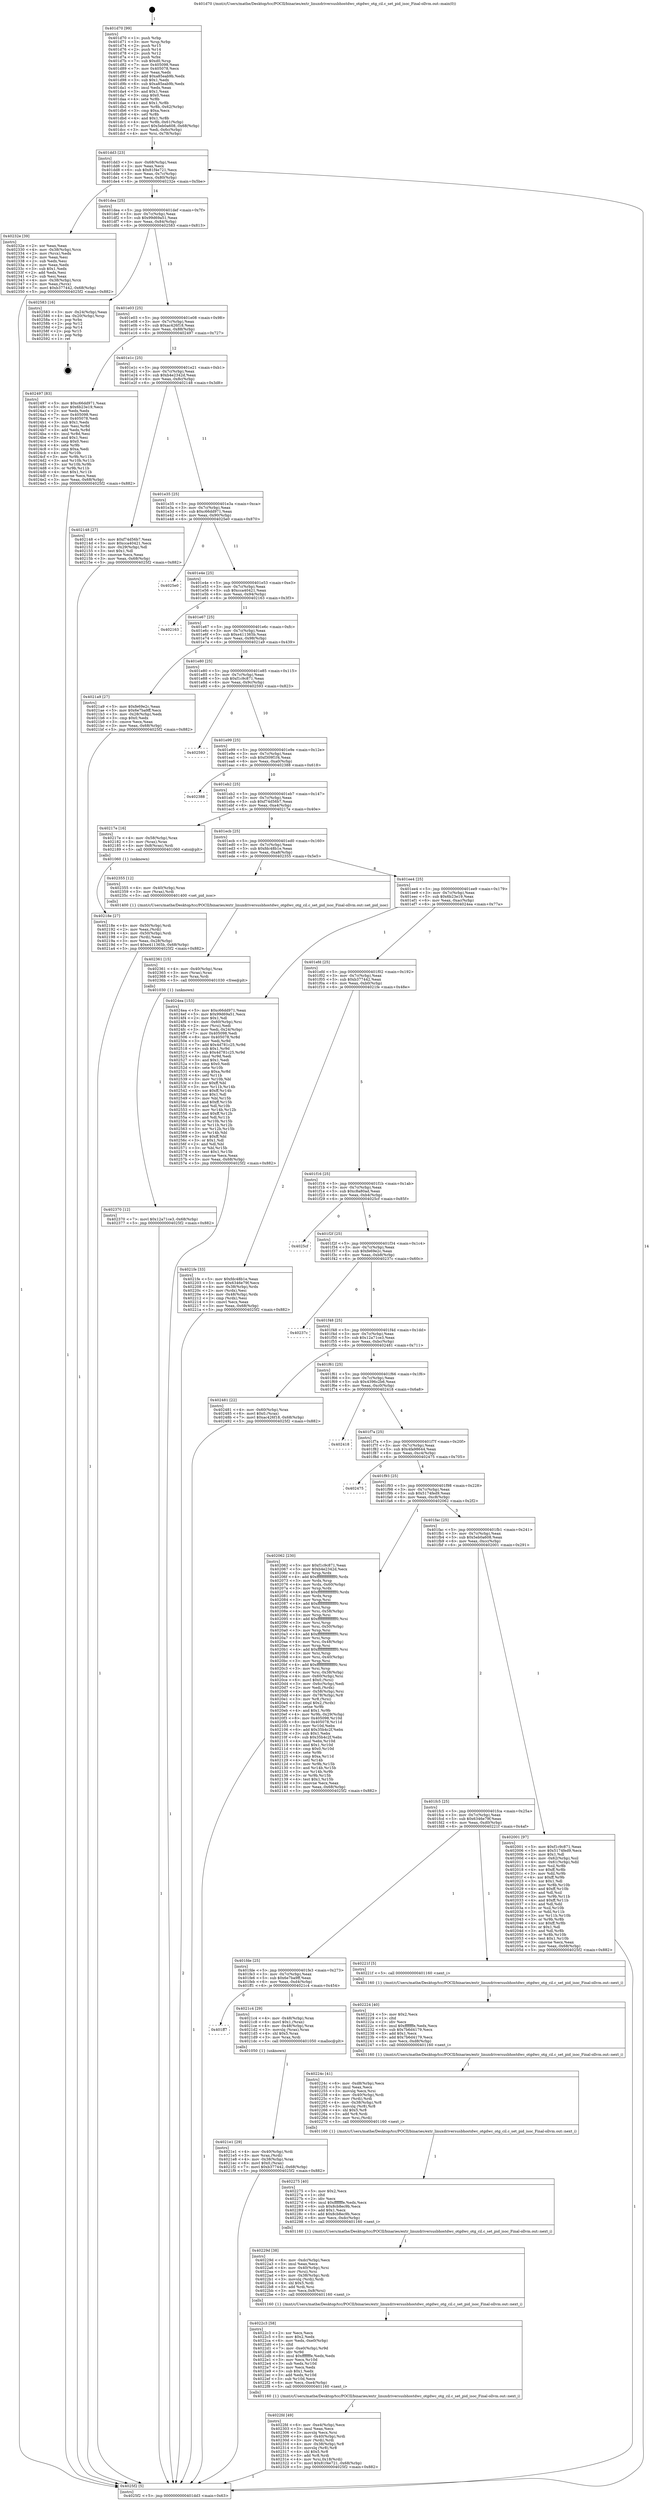 digraph "0x401d70" {
  label = "0x401d70 (/mnt/c/Users/mathe/Desktop/tcc/POCII/binaries/extr_linuxdriversusbhostdwc_otgdwc_otg_cil.c_set_pid_isoc_Final-ollvm.out::main(0))"
  labelloc = "t"
  node[shape=record]

  Entry [label="",width=0.3,height=0.3,shape=circle,fillcolor=black,style=filled]
  "0x401dd3" [label="{
     0x401dd3 [23]\l
     | [instrs]\l
     &nbsp;&nbsp;0x401dd3 \<+3\>: mov -0x68(%rbp),%eax\l
     &nbsp;&nbsp;0x401dd6 \<+2\>: mov %eax,%ecx\l
     &nbsp;&nbsp;0x401dd8 \<+6\>: sub $0x81f4e721,%ecx\l
     &nbsp;&nbsp;0x401dde \<+3\>: mov %eax,-0x7c(%rbp)\l
     &nbsp;&nbsp;0x401de1 \<+3\>: mov %ecx,-0x80(%rbp)\l
     &nbsp;&nbsp;0x401de4 \<+6\>: je 000000000040232e \<main+0x5be\>\l
  }"]
  "0x40232e" [label="{
     0x40232e [39]\l
     | [instrs]\l
     &nbsp;&nbsp;0x40232e \<+2\>: xor %eax,%eax\l
     &nbsp;&nbsp;0x402330 \<+4\>: mov -0x38(%rbp),%rcx\l
     &nbsp;&nbsp;0x402334 \<+2\>: mov (%rcx),%edx\l
     &nbsp;&nbsp;0x402336 \<+2\>: mov %eax,%esi\l
     &nbsp;&nbsp;0x402338 \<+2\>: sub %edx,%esi\l
     &nbsp;&nbsp;0x40233a \<+2\>: mov %eax,%edx\l
     &nbsp;&nbsp;0x40233c \<+3\>: sub $0x1,%edx\l
     &nbsp;&nbsp;0x40233f \<+2\>: add %edx,%esi\l
     &nbsp;&nbsp;0x402341 \<+2\>: sub %esi,%eax\l
     &nbsp;&nbsp;0x402343 \<+4\>: mov -0x38(%rbp),%rcx\l
     &nbsp;&nbsp;0x402347 \<+2\>: mov %eax,(%rcx)\l
     &nbsp;&nbsp;0x402349 \<+7\>: movl $0xb377442,-0x68(%rbp)\l
     &nbsp;&nbsp;0x402350 \<+5\>: jmp 00000000004025f2 \<main+0x882\>\l
  }"]
  "0x401dea" [label="{
     0x401dea [25]\l
     | [instrs]\l
     &nbsp;&nbsp;0x401dea \<+5\>: jmp 0000000000401def \<main+0x7f\>\l
     &nbsp;&nbsp;0x401def \<+3\>: mov -0x7c(%rbp),%eax\l
     &nbsp;&nbsp;0x401df2 \<+5\>: sub $0x99d69a51,%eax\l
     &nbsp;&nbsp;0x401df7 \<+6\>: mov %eax,-0x84(%rbp)\l
     &nbsp;&nbsp;0x401dfd \<+6\>: je 0000000000402583 \<main+0x813\>\l
  }"]
  Exit [label="",width=0.3,height=0.3,shape=circle,fillcolor=black,style=filled,peripheries=2]
  "0x402583" [label="{
     0x402583 [16]\l
     | [instrs]\l
     &nbsp;&nbsp;0x402583 \<+3\>: mov -0x24(%rbp),%eax\l
     &nbsp;&nbsp;0x402586 \<+4\>: lea -0x20(%rbp),%rsp\l
     &nbsp;&nbsp;0x40258a \<+1\>: pop %rbx\l
     &nbsp;&nbsp;0x40258b \<+2\>: pop %r12\l
     &nbsp;&nbsp;0x40258d \<+2\>: pop %r14\l
     &nbsp;&nbsp;0x40258f \<+2\>: pop %r15\l
     &nbsp;&nbsp;0x402591 \<+1\>: pop %rbp\l
     &nbsp;&nbsp;0x402592 \<+1\>: ret\l
  }"]
  "0x401e03" [label="{
     0x401e03 [25]\l
     | [instrs]\l
     &nbsp;&nbsp;0x401e03 \<+5\>: jmp 0000000000401e08 \<main+0x98\>\l
     &nbsp;&nbsp;0x401e08 \<+3\>: mov -0x7c(%rbp),%eax\l
     &nbsp;&nbsp;0x401e0b \<+5\>: sub $0xac426f18,%eax\l
     &nbsp;&nbsp;0x401e10 \<+6\>: mov %eax,-0x88(%rbp)\l
     &nbsp;&nbsp;0x401e16 \<+6\>: je 0000000000402497 \<main+0x727\>\l
  }"]
  "0x402370" [label="{
     0x402370 [12]\l
     | [instrs]\l
     &nbsp;&nbsp;0x402370 \<+7\>: movl $0x12a71ce3,-0x68(%rbp)\l
     &nbsp;&nbsp;0x402377 \<+5\>: jmp 00000000004025f2 \<main+0x882\>\l
  }"]
  "0x402497" [label="{
     0x402497 [83]\l
     | [instrs]\l
     &nbsp;&nbsp;0x402497 \<+5\>: mov $0xc66dd971,%eax\l
     &nbsp;&nbsp;0x40249c \<+5\>: mov $0x6b23e19,%ecx\l
     &nbsp;&nbsp;0x4024a1 \<+2\>: xor %edx,%edx\l
     &nbsp;&nbsp;0x4024a3 \<+7\>: mov 0x405098,%esi\l
     &nbsp;&nbsp;0x4024aa \<+7\>: mov 0x405078,%edi\l
     &nbsp;&nbsp;0x4024b1 \<+3\>: sub $0x1,%edx\l
     &nbsp;&nbsp;0x4024b4 \<+3\>: mov %esi,%r8d\l
     &nbsp;&nbsp;0x4024b7 \<+3\>: add %edx,%r8d\l
     &nbsp;&nbsp;0x4024ba \<+4\>: imul %r8d,%esi\l
     &nbsp;&nbsp;0x4024be \<+3\>: and $0x1,%esi\l
     &nbsp;&nbsp;0x4024c1 \<+3\>: cmp $0x0,%esi\l
     &nbsp;&nbsp;0x4024c4 \<+4\>: sete %r9b\l
     &nbsp;&nbsp;0x4024c8 \<+3\>: cmp $0xa,%edi\l
     &nbsp;&nbsp;0x4024cb \<+4\>: setl %r10b\l
     &nbsp;&nbsp;0x4024cf \<+3\>: mov %r9b,%r11b\l
     &nbsp;&nbsp;0x4024d2 \<+3\>: and %r10b,%r11b\l
     &nbsp;&nbsp;0x4024d5 \<+3\>: xor %r10b,%r9b\l
     &nbsp;&nbsp;0x4024d8 \<+3\>: or %r9b,%r11b\l
     &nbsp;&nbsp;0x4024db \<+4\>: test $0x1,%r11b\l
     &nbsp;&nbsp;0x4024df \<+3\>: cmovne %ecx,%eax\l
     &nbsp;&nbsp;0x4024e2 \<+3\>: mov %eax,-0x68(%rbp)\l
     &nbsp;&nbsp;0x4024e5 \<+5\>: jmp 00000000004025f2 \<main+0x882\>\l
  }"]
  "0x401e1c" [label="{
     0x401e1c [25]\l
     | [instrs]\l
     &nbsp;&nbsp;0x401e1c \<+5\>: jmp 0000000000401e21 \<main+0xb1\>\l
     &nbsp;&nbsp;0x401e21 \<+3\>: mov -0x7c(%rbp),%eax\l
     &nbsp;&nbsp;0x401e24 \<+5\>: sub $0xb4e2342d,%eax\l
     &nbsp;&nbsp;0x401e29 \<+6\>: mov %eax,-0x8c(%rbp)\l
     &nbsp;&nbsp;0x401e2f \<+6\>: je 0000000000402148 \<main+0x3d8\>\l
  }"]
  "0x402361" [label="{
     0x402361 [15]\l
     | [instrs]\l
     &nbsp;&nbsp;0x402361 \<+4\>: mov -0x40(%rbp),%rax\l
     &nbsp;&nbsp;0x402365 \<+3\>: mov (%rax),%rax\l
     &nbsp;&nbsp;0x402368 \<+3\>: mov %rax,%rdi\l
     &nbsp;&nbsp;0x40236b \<+5\>: call 0000000000401030 \<free@plt\>\l
     | [calls]\l
     &nbsp;&nbsp;0x401030 \{1\} (unknown)\l
  }"]
  "0x402148" [label="{
     0x402148 [27]\l
     | [instrs]\l
     &nbsp;&nbsp;0x402148 \<+5\>: mov $0xf74d56b7,%eax\l
     &nbsp;&nbsp;0x40214d \<+5\>: mov $0xcca40421,%ecx\l
     &nbsp;&nbsp;0x402152 \<+3\>: mov -0x29(%rbp),%dl\l
     &nbsp;&nbsp;0x402155 \<+3\>: test $0x1,%dl\l
     &nbsp;&nbsp;0x402158 \<+3\>: cmovne %ecx,%eax\l
     &nbsp;&nbsp;0x40215b \<+3\>: mov %eax,-0x68(%rbp)\l
     &nbsp;&nbsp;0x40215e \<+5\>: jmp 00000000004025f2 \<main+0x882\>\l
  }"]
  "0x401e35" [label="{
     0x401e35 [25]\l
     | [instrs]\l
     &nbsp;&nbsp;0x401e35 \<+5\>: jmp 0000000000401e3a \<main+0xca\>\l
     &nbsp;&nbsp;0x401e3a \<+3\>: mov -0x7c(%rbp),%eax\l
     &nbsp;&nbsp;0x401e3d \<+5\>: sub $0xc66dd971,%eax\l
     &nbsp;&nbsp;0x401e42 \<+6\>: mov %eax,-0x90(%rbp)\l
     &nbsp;&nbsp;0x401e48 \<+6\>: je 00000000004025e0 \<main+0x870\>\l
  }"]
  "0x4022fd" [label="{
     0x4022fd [49]\l
     | [instrs]\l
     &nbsp;&nbsp;0x4022fd \<+6\>: mov -0xe4(%rbp),%ecx\l
     &nbsp;&nbsp;0x402303 \<+3\>: imul %eax,%ecx\l
     &nbsp;&nbsp;0x402306 \<+3\>: movslq %ecx,%rsi\l
     &nbsp;&nbsp;0x402309 \<+4\>: mov -0x40(%rbp),%rdi\l
     &nbsp;&nbsp;0x40230d \<+3\>: mov (%rdi),%rdi\l
     &nbsp;&nbsp;0x402310 \<+4\>: mov -0x38(%rbp),%r8\l
     &nbsp;&nbsp;0x402314 \<+3\>: movslq (%r8),%r8\l
     &nbsp;&nbsp;0x402317 \<+4\>: shl $0x5,%r8\l
     &nbsp;&nbsp;0x40231b \<+3\>: add %r8,%rdi\l
     &nbsp;&nbsp;0x40231e \<+4\>: mov %rsi,0x18(%rdi)\l
     &nbsp;&nbsp;0x402322 \<+7\>: movl $0x81f4e721,-0x68(%rbp)\l
     &nbsp;&nbsp;0x402329 \<+5\>: jmp 00000000004025f2 \<main+0x882\>\l
  }"]
  "0x4025e0" [label="{
     0x4025e0\l
  }", style=dashed]
  "0x401e4e" [label="{
     0x401e4e [25]\l
     | [instrs]\l
     &nbsp;&nbsp;0x401e4e \<+5\>: jmp 0000000000401e53 \<main+0xe3\>\l
     &nbsp;&nbsp;0x401e53 \<+3\>: mov -0x7c(%rbp),%eax\l
     &nbsp;&nbsp;0x401e56 \<+5\>: sub $0xcca40421,%eax\l
     &nbsp;&nbsp;0x401e5b \<+6\>: mov %eax,-0x94(%rbp)\l
     &nbsp;&nbsp;0x401e61 \<+6\>: je 0000000000402163 \<main+0x3f3\>\l
  }"]
  "0x4022c3" [label="{
     0x4022c3 [58]\l
     | [instrs]\l
     &nbsp;&nbsp;0x4022c3 \<+2\>: xor %ecx,%ecx\l
     &nbsp;&nbsp;0x4022c5 \<+5\>: mov $0x2,%edx\l
     &nbsp;&nbsp;0x4022ca \<+6\>: mov %edx,-0xe0(%rbp)\l
     &nbsp;&nbsp;0x4022d0 \<+1\>: cltd\l
     &nbsp;&nbsp;0x4022d1 \<+7\>: mov -0xe0(%rbp),%r9d\l
     &nbsp;&nbsp;0x4022d8 \<+3\>: idiv %r9d\l
     &nbsp;&nbsp;0x4022db \<+6\>: imul $0xfffffffe,%edx,%edx\l
     &nbsp;&nbsp;0x4022e1 \<+3\>: mov %ecx,%r10d\l
     &nbsp;&nbsp;0x4022e4 \<+3\>: sub %edx,%r10d\l
     &nbsp;&nbsp;0x4022e7 \<+2\>: mov %ecx,%edx\l
     &nbsp;&nbsp;0x4022e9 \<+3\>: sub $0x1,%edx\l
     &nbsp;&nbsp;0x4022ec \<+3\>: add %edx,%r10d\l
     &nbsp;&nbsp;0x4022ef \<+3\>: sub %r10d,%ecx\l
     &nbsp;&nbsp;0x4022f2 \<+6\>: mov %ecx,-0xe4(%rbp)\l
     &nbsp;&nbsp;0x4022f8 \<+5\>: call 0000000000401160 \<next_i\>\l
     | [calls]\l
     &nbsp;&nbsp;0x401160 \{1\} (/mnt/c/Users/mathe/Desktop/tcc/POCII/binaries/extr_linuxdriversusbhostdwc_otgdwc_otg_cil.c_set_pid_isoc_Final-ollvm.out::next_i)\l
  }"]
  "0x402163" [label="{
     0x402163\l
  }", style=dashed]
  "0x401e67" [label="{
     0x401e67 [25]\l
     | [instrs]\l
     &nbsp;&nbsp;0x401e67 \<+5\>: jmp 0000000000401e6c \<main+0xfc\>\l
     &nbsp;&nbsp;0x401e6c \<+3\>: mov -0x7c(%rbp),%eax\l
     &nbsp;&nbsp;0x401e6f \<+5\>: sub $0xe411365b,%eax\l
     &nbsp;&nbsp;0x401e74 \<+6\>: mov %eax,-0x98(%rbp)\l
     &nbsp;&nbsp;0x401e7a \<+6\>: je 00000000004021a9 \<main+0x439\>\l
  }"]
  "0x40229d" [label="{
     0x40229d [38]\l
     | [instrs]\l
     &nbsp;&nbsp;0x40229d \<+6\>: mov -0xdc(%rbp),%ecx\l
     &nbsp;&nbsp;0x4022a3 \<+3\>: imul %eax,%ecx\l
     &nbsp;&nbsp;0x4022a6 \<+4\>: mov -0x40(%rbp),%rsi\l
     &nbsp;&nbsp;0x4022aa \<+3\>: mov (%rsi),%rsi\l
     &nbsp;&nbsp;0x4022ad \<+4\>: mov -0x38(%rbp),%rdi\l
     &nbsp;&nbsp;0x4022b1 \<+3\>: movslq (%rdi),%rdi\l
     &nbsp;&nbsp;0x4022b4 \<+4\>: shl $0x5,%rdi\l
     &nbsp;&nbsp;0x4022b8 \<+3\>: add %rdi,%rsi\l
     &nbsp;&nbsp;0x4022bb \<+3\>: mov %ecx,0x8(%rsi)\l
     &nbsp;&nbsp;0x4022be \<+5\>: call 0000000000401160 \<next_i\>\l
     | [calls]\l
     &nbsp;&nbsp;0x401160 \{1\} (/mnt/c/Users/mathe/Desktop/tcc/POCII/binaries/extr_linuxdriversusbhostdwc_otgdwc_otg_cil.c_set_pid_isoc_Final-ollvm.out::next_i)\l
  }"]
  "0x4021a9" [label="{
     0x4021a9 [27]\l
     | [instrs]\l
     &nbsp;&nbsp;0x4021a9 \<+5\>: mov $0xfe69e2c,%eax\l
     &nbsp;&nbsp;0x4021ae \<+5\>: mov $0x6e7ba9ff,%ecx\l
     &nbsp;&nbsp;0x4021b3 \<+3\>: mov -0x28(%rbp),%edx\l
     &nbsp;&nbsp;0x4021b6 \<+3\>: cmp $0x0,%edx\l
     &nbsp;&nbsp;0x4021b9 \<+3\>: cmove %ecx,%eax\l
     &nbsp;&nbsp;0x4021bc \<+3\>: mov %eax,-0x68(%rbp)\l
     &nbsp;&nbsp;0x4021bf \<+5\>: jmp 00000000004025f2 \<main+0x882\>\l
  }"]
  "0x401e80" [label="{
     0x401e80 [25]\l
     | [instrs]\l
     &nbsp;&nbsp;0x401e80 \<+5\>: jmp 0000000000401e85 \<main+0x115\>\l
     &nbsp;&nbsp;0x401e85 \<+3\>: mov -0x7c(%rbp),%eax\l
     &nbsp;&nbsp;0x401e88 \<+5\>: sub $0xf1c9c871,%eax\l
     &nbsp;&nbsp;0x401e8d \<+6\>: mov %eax,-0x9c(%rbp)\l
     &nbsp;&nbsp;0x401e93 \<+6\>: je 0000000000402593 \<main+0x823\>\l
  }"]
  "0x402275" [label="{
     0x402275 [40]\l
     | [instrs]\l
     &nbsp;&nbsp;0x402275 \<+5\>: mov $0x2,%ecx\l
     &nbsp;&nbsp;0x40227a \<+1\>: cltd\l
     &nbsp;&nbsp;0x40227b \<+2\>: idiv %ecx\l
     &nbsp;&nbsp;0x40227d \<+6\>: imul $0xfffffffe,%edx,%ecx\l
     &nbsp;&nbsp;0x402283 \<+6\>: sub $0x8cb8ec9b,%ecx\l
     &nbsp;&nbsp;0x402289 \<+3\>: add $0x1,%ecx\l
     &nbsp;&nbsp;0x40228c \<+6\>: add $0x8cb8ec9b,%ecx\l
     &nbsp;&nbsp;0x402292 \<+6\>: mov %ecx,-0xdc(%rbp)\l
     &nbsp;&nbsp;0x402298 \<+5\>: call 0000000000401160 \<next_i\>\l
     | [calls]\l
     &nbsp;&nbsp;0x401160 \{1\} (/mnt/c/Users/mathe/Desktop/tcc/POCII/binaries/extr_linuxdriversusbhostdwc_otgdwc_otg_cil.c_set_pid_isoc_Final-ollvm.out::next_i)\l
  }"]
  "0x402593" [label="{
     0x402593\l
  }", style=dashed]
  "0x401e99" [label="{
     0x401e99 [25]\l
     | [instrs]\l
     &nbsp;&nbsp;0x401e99 \<+5\>: jmp 0000000000401e9e \<main+0x12e\>\l
     &nbsp;&nbsp;0x401e9e \<+3\>: mov -0x7c(%rbp),%eax\l
     &nbsp;&nbsp;0x401ea1 \<+5\>: sub $0xf309f1f4,%eax\l
     &nbsp;&nbsp;0x401ea6 \<+6\>: mov %eax,-0xa0(%rbp)\l
     &nbsp;&nbsp;0x401eac \<+6\>: je 0000000000402388 \<main+0x618\>\l
  }"]
  "0x40224c" [label="{
     0x40224c [41]\l
     | [instrs]\l
     &nbsp;&nbsp;0x40224c \<+6\>: mov -0xd8(%rbp),%ecx\l
     &nbsp;&nbsp;0x402252 \<+3\>: imul %eax,%ecx\l
     &nbsp;&nbsp;0x402255 \<+3\>: movslq %ecx,%rsi\l
     &nbsp;&nbsp;0x402258 \<+4\>: mov -0x40(%rbp),%rdi\l
     &nbsp;&nbsp;0x40225c \<+3\>: mov (%rdi),%rdi\l
     &nbsp;&nbsp;0x40225f \<+4\>: mov -0x38(%rbp),%r8\l
     &nbsp;&nbsp;0x402263 \<+3\>: movslq (%r8),%r8\l
     &nbsp;&nbsp;0x402266 \<+4\>: shl $0x5,%r8\l
     &nbsp;&nbsp;0x40226a \<+3\>: add %r8,%rdi\l
     &nbsp;&nbsp;0x40226d \<+3\>: mov %rsi,(%rdi)\l
     &nbsp;&nbsp;0x402270 \<+5\>: call 0000000000401160 \<next_i\>\l
     | [calls]\l
     &nbsp;&nbsp;0x401160 \{1\} (/mnt/c/Users/mathe/Desktop/tcc/POCII/binaries/extr_linuxdriversusbhostdwc_otgdwc_otg_cil.c_set_pid_isoc_Final-ollvm.out::next_i)\l
  }"]
  "0x402388" [label="{
     0x402388\l
  }", style=dashed]
  "0x401eb2" [label="{
     0x401eb2 [25]\l
     | [instrs]\l
     &nbsp;&nbsp;0x401eb2 \<+5\>: jmp 0000000000401eb7 \<main+0x147\>\l
     &nbsp;&nbsp;0x401eb7 \<+3\>: mov -0x7c(%rbp),%eax\l
     &nbsp;&nbsp;0x401eba \<+5\>: sub $0xf74d56b7,%eax\l
     &nbsp;&nbsp;0x401ebf \<+6\>: mov %eax,-0xa4(%rbp)\l
     &nbsp;&nbsp;0x401ec5 \<+6\>: je 000000000040217e \<main+0x40e\>\l
  }"]
  "0x402224" [label="{
     0x402224 [40]\l
     | [instrs]\l
     &nbsp;&nbsp;0x402224 \<+5\>: mov $0x2,%ecx\l
     &nbsp;&nbsp;0x402229 \<+1\>: cltd\l
     &nbsp;&nbsp;0x40222a \<+2\>: idiv %ecx\l
     &nbsp;&nbsp;0x40222c \<+6\>: imul $0xfffffffe,%edx,%ecx\l
     &nbsp;&nbsp;0x402232 \<+6\>: sub $0x7b6d4179,%ecx\l
     &nbsp;&nbsp;0x402238 \<+3\>: add $0x1,%ecx\l
     &nbsp;&nbsp;0x40223b \<+6\>: add $0x7b6d4179,%ecx\l
     &nbsp;&nbsp;0x402241 \<+6\>: mov %ecx,-0xd8(%rbp)\l
     &nbsp;&nbsp;0x402247 \<+5\>: call 0000000000401160 \<next_i\>\l
     | [calls]\l
     &nbsp;&nbsp;0x401160 \{1\} (/mnt/c/Users/mathe/Desktop/tcc/POCII/binaries/extr_linuxdriversusbhostdwc_otgdwc_otg_cil.c_set_pid_isoc_Final-ollvm.out::next_i)\l
  }"]
  "0x40217e" [label="{
     0x40217e [16]\l
     | [instrs]\l
     &nbsp;&nbsp;0x40217e \<+4\>: mov -0x58(%rbp),%rax\l
     &nbsp;&nbsp;0x402182 \<+3\>: mov (%rax),%rax\l
     &nbsp;&nbsp;0x402185 \<+4\>: mov 0x8(%rax),%rdi\l
     &nbsp;&nbsp;0x402189 \<+5\>: call 0000000000401060 \<atoi@plt\>\l
     | [calls]\l
     &nbsp;&nbsp;0x401060 \{1\} (unknown)\l
  }"]
  "0x401ecb" [label="{
     0x401ecb [25]\l
     | [instrs]\l
     &nbsp;&nbsp;0x401ecb \<+5\>: jmp 0000000000401ed0 \<main+0x160\>\l
     &nbsp;&nbsp;0x401ed0 \<+3\>: mov -0x7c(%rbp),%eax\l
     &nbsp;&nbsp;0x401ed3 \<+5\>: sub $0xfdc48b1e,%eax\l
     &nbsp;&nbsp;0x401ed8 \<+6\>: mov %eax,-0xa8(%rbp)\l
     &nbsp;&nbsp;0x401ede \<+6\>: je 0000000000402355 \<main+0x5e5\>\l
  }"]
  "0x4021e1" [label="{
     0x4021e1 [29]\l
     | [instrs]\l
     &nbsp;&nbsp;0x4021e1 \<+4\>: mov -0x40(%rbp),%rdi\l
     &nbsp;&nbsp;0x4021e5 \<+3\>: mov %rax,(%rdi)\l
     &nbsp;&nbsp;0x4021e8 \<+4\>: mov -0x38(%rbp),%rax\l
     &nbsp;&nbsp;0x4021ec \<+6\>: movl $0x0,(%rax)\l
     &nbsp;&nbsp;0x4021f2 \<+7\>: movl $0xb377442,-0x68(%rbp)\l
     &nbsp;&nbsp;0x4021f9 \<+5\>: jmp 00000000004025f2 \<main+0x882\>\l
  }"]
  "0x402355" [label="{
     0x402355 [12]\l
     | [instrs]\l
     &nbsp;&nbsp;0x402355 \<+4\>: mov -0x40(%rbp),%rax\l
     &nbsp;&nbsp;0x402359 \<+3\>: mov (%rax),%rdi\l
     &nbsp;&nbsp;0x40235c \<+5\>: call 0000000000401400 \<set_pid_isoc\>\l
     | [calls]\l
     &nbsp;&nbsp;0x401400 \{1\} (/mnt/c/Users/mathe/Desktop/tcc/POCII/binaries/extr_linuxdriversusbhostdwc_otgdwc_otg_cil.c_set_pid_isoc_Final-ollvm.out::set_pid_isoc)\l
  }"]
  "0x401ee4" [label="{
     0x401ee4 [25]\l
     | [instrs]\l
     &nbsp;&nbsp;0x401ee4 \<+5\>: jmp 0000000000401ee9 \<main+0x179\>\l
     &nbsp;&nbsp;0x401ee9 \<+3\>: mov -0x7c(%rbp),%eax\l
     &nbsp;&nbsp;0x401eec \<+5\>: sub $0x6b23e19,%eax\l
     &nbsp;&nbsp;0x401ef1 \<+6\>: mov %eax,-0xac(%rbp)\l
     &nbsp;&nbsp;0x401ef7 \<+6\>: je 00000000004024ea \<main+0x77a\>\l
  }"]
  "0x401ff7" [label="{
     0x401ff7\l
  }", style=dashed]
  "0x4024ea" [label="{
     0x4024ea [153]\l
     | [instrs]\l
     &nbsp;&nbsp;0x4024ea \<+5\>: mov $0xc66dd971,%eax\l
     &nbsp;&nbsp;0x4024ef \<+5\>: mov $0x99d69a51,%ecx\l
     &nbsp;&nbsp;0x4024f4 \<+2\>: mov $0x1,%dl\l
     &nbsp;&nbsp;0x4024f6 \<+4\>: mov -0x60(%rbp),%rsi\l
     &nbsp;&nbsp;0x4024fa \<+2\>: mov (%rsi),%edi\l
     &nbsp;&nbsp;0x4024fc \<+3\>: mov %edi,-0x24(%rbp)\l
     &nbsp;&nbsp;0x4024ff \<+7\>: mov 0x405098,%edi\l
     &nbsp;&nbsp;0x402506 \<+8\>: mov 0x405078,%r8d\l
     &nbsp;&nbsp;0x40250e \<+3\>: mov %edi,%r9d\l
     &nbsp;&nbsp;0x402511 \<+7\>: add $0x4d781c25,%r9d\l
     &nbsp;&nbsp;0x402518 \<+4\>: sub $0x1,%r9d\l
     &nbsp;&nbsp;0x40251c \<+7\>: sub $0x4d781c25,%r9d\l
     &nbsp;&nbsp;0x402523 \<+4\>: imul %r9d,%edi\l
     &nbsp;&nbsp;0x402527 \<+3\>: and $0x1,%edi\l
     &nbsp;&nbsp;0x40252a \<+3\>: cmp $0x0,%edi\l
     &nbsp;&nbsp;0x40252d \<+4\>: sete %r10b\l
     &nbsp;&nbsp;0x402531 \<+4\>: cmp $0xa,%r8d\l
     &nbsp;&nbsp;0x402535 \<+4\>: setl %r11b\l
     &nbsp;&nbsp;0x402539 \<+3\>: mov %r10b,%bl\l
     &nbsp;&nbsp;0x40253c \<+3\>: xor $0xff,%bl\l
     &nbsp;&nbsp;0x40253f \<+3\>: mov %r11b,%r14b\l
     &nbsp;&nbsp;0x402542 \<+4\>: xor $0xff,%r14b\l
     &nbsp;&nbsp;0x402546 \<+3\>: xor $0x1,%dl\l
     &nbsp;&nbsp;0x402549 \<+3\>: mov %bl,%r15b\l
     &nbsp;&nbsp;0x40254c \<+4\>: and $0xff,%r15b\l
     &nbsp;&nbsp;0x402550 \<+3\>: and %dl,%r10b\l
     &nbsp;&nbsp;0x402553 \<+3\>: mov %r14b,%r12b\l
     &nbsp;&nbsp;0x402556 \<+4\>: and $0xff,%r12b\l
     &nbsp;&nbsp;0x40255a \<+3\>: and %dl,%r11b\l
     &nbsp;&nbsp;0x40255d \<+3\>: or %r10b,%r15b\l
     &nbsp;&nbsp;0x402560 \<+3\>: or %r11b,%r12b\l
     &nbsp;&nbsp;0x402563 \<+3\>: xor %r12b,%r15b\l
     &nbsp;&nbsp;0x402566 \<+3\>: or %r14b,%bl\l
     &nbsp;&nbsp;0x402569 \<+3\>: xor $0xff,%bl\l
     &nbsp;&nbsp;0x40256c \<+3\>: or $0x1,%dl\l
     &nbsp;&nbsp;0x40256f \<+2\>: and %dl,%bl\l
     &nbsp;&nbsp;0x402571 \<+3\>: or %bl,%r15b\l
     &nbsp;&nbsp;0x402574 \<+4\>: test $0x1,%r15b\l
     &nbsp;&nbsp;0x402578 \<+3\>: cmovne %ecx,%eax\l
     &nbsp;&nbsp;0x40257b \<+3\>: mov %eax,-0x68(%rbp)\l
     &nbsp;&nbsp;0x40257e \<+5\>: jmp 00000000004025f2 \<main+0x882\>\l
  }"]
  "0x401efd" [label="{
     0x401efd [25]\l
     | [instrs]\l
     &nbsp;&nbsp;0x401efd \<+5\>: jmp 0000000000401f02 \<main+0x192\>\l
     &nbsp;&nbsp;0x401f02 \<+3\>: mov -0x7c(%rbp),%eax\l
     &nbsp;&nbsp;0x401f05 \<+5\>: sub $0xb377442,%eax\l
     &nbsp;&nbsp;0x401f0a \<+6\>: mov %eax,-0xb0(%rbp)\l
     &nbsp;&nbsp;0x401f10 \<+6\>: je 00000000004021fe \<main+0x48e\>\l
  }"]
  "0x4021c4" [label="{
     0x4021c4 [29]\l
     | [instrs]\l
     &nbsp;&nbsp;0x4021c4 \<+4\>: mov -0x48(%rbp),%rax\l
     &nbsp;&nbsp;0x4021c8 \<+6\>: movl $0x1,(%rax)\l
     &nbsp;&nbsp;0x4021ce \<+4\>: mov -0x48(%rbp),%rax\l
     &nbsp;&nbsp;0x4021d2 \<+3\>: movslq (%rax),%rax\l
     &nbsp;&nbsp;0x4021d5 \<+4\>: shl $0x5,%rax\l
     &nbsp;&nbsp;0x4021d9 \<+3\>: mov %rax,%rdi\l
     &nbsp;&nbsp;0x4021dc \<+5\>: call 0000000000401050 \<malloc@plt\>\l
     | [calls]\l
     &nbsp;&nbsp;0x401050 \{1\} (unknown)\l
  }"]
  "0x4021fe" [label="{
     0x4021fe [33]\l
     | [instrs]\l
     &nbsp;&nbsp;0x4021fe \<+5\>: mov $0xfdc48b1e,%eax\l
     &nbsp;&nbsp;0x402203 \<+5\>: mov $0x6346e79f,%ecx\l
     &nbsp;&nbsp;0x402208 \<+4\>: mov -0x38(%rbp),%rdx\l
     &nbsp;&nbsp;0x40220c \<+2\>: mov (%rdx),%esi\l
     &nbsp;&nbsp;0x40220e \<+4\>: mov -0x48(%rbp),%rdx\l
     &nbsp;&nbsp;0x402212 \<+2\>: cmp (%rdx),%esi\l
     &nbsp;&nbsp;0x402214 \<+3\>: cmovl %ecx,%eax\l
     &nbsp;&nbsp;0x402217 \<+3\>: mov %eax,-0x68(%rbp)\l
     &nbsp;&nbsp;0x40221a \<+5\>: jmp 00000000004025f2 \<main+0x882\>\l
  }"]
  "0x401f16" [label="{
     0x401f16 [25]\l
     | [instrs]\l
     &nbsp;&nbsp;0x401f16 \<+5\>: jmp 0000000000401f1b \<main+0x1ab\>\l
     &nbsp;&nbsp;0x401f1b \<+3\>: mov -0x7c(%rbp),%eax\l
     &nbsp;&nbsp;0x401f1e \<+5\>: sub $0xc8a80ad,%eax\l
     &nbsp;&nbsp;0x401f23 \<+6\>: mov %eax,-0xb4(%rbp)\l
     &nbsp;&nbsp;0x401f29 \<+6\>: je 00000000004025cf \<main+0x85f\>\l
  }"]
  "0x401fde" [label="{
     0x401fde [25]\l
     | [instrs]\l
     &nbsp;&nbsp;0x401fde \<+5\>: jmp 0000000000401fe3 \<main+0x273\>\l
     &nbsp;&nbsp;0x401fe3 \<+3\>: mov -0x7c(%rbp),%eax\l
     &nbsp;&nbsp;0x401fe6 \<+5\>: sub $0x6e7ba9ff,%eax\l
     &nbsp;&nbsp;0x401feb \<+6\>: mov %eax,-0xd4(%rbp)\l
     &nbsp;&nbsp;0x401ff1 \<+6\>: je 00000000004021c4 \<main+0x454\>\l
  }"]
  "0x4025cf" [label="{
     0x4025cf\l
  }", style=dashed]
  "0x401f2f" [label="{
     0x401f2f [25]\l
     | [instrs]\l
     &nbsp;&nbsp;0x401f2f \<+5\>: jmp 0000000000401f34 \<main+0x1c4\>\l
     &nbsp;&nbsp;0x401f34 \<+3\>: mov -0x7c(%rbp),%eax\l
     &nbsp;&nbsp;0x401f37 \<+5\>: sub $0xfe69e2c,%eax\l
     &nbsp;&nbsp;0x401f3c \<+6\>: mov %eax,-0xb8(%rbp)\l
     &nbsp;&nbsp;0x401f42 \<+6\>: je 000000000040237c \<main+0x60c\>\l
  }"]
  "0x40221f" [label="{
     0x40221f [5]\l
     | [instrs]\l
     &nbsp;&nbsp;0x40221f \<+5\>: call 0000000000401160 \<next_i\>\l
     | [calls]\l
     &nbsp;&nbsp;0x401160 \{1\} (/mnt/c/Users/mathe/Desktop/tcc/POCII/binaries/extr_linuxdriversusbhostdwc_otgdwc_otg_cil.c_set_pid_isoc_Final-ollvm.out::next_i)\l
  }"]
  "0x40237c" [label="{
     0x40237c\l
  }", style=dashed]
  "0x401f48" [label="{
     0x401f48 [25]\l
     | [instrs]\l
     &nbsp;&nbsp;0x401f48 \<+5\>: jmp 0000000000401f4d \<main+0x1dd\>\l
     &nbsp;&nbsp;0x401f4d \<+3\>: mov -0x7c(%rbp),%eax\l
     &nbsp;&nbsp;0x401f50 \<+5\>: sub $0x12a71ce3,%eax\l
     &nbsp;&nbsp;0x401f55 \<+6\>: mov %eax,-0xbc(%rbp)\l
     &nbsp;&nbsp;0x401f5b \<+6\>: je 0000000000402481 \<main+0x711\>\l
  }"]
  "0x40218e" [label="{
     0x40218e [27]\l
     | [instrs]\l
     &nbsp;&nbsp;0x40218e \<+4\>: mov -0x50(%rbp),%rdi\l
     &nbsp;&nbsp;0x402192 \<+2\>: mov %eax,(%rdi)\l
     &nbsp;&nbsp;0x402194 \<+4\>: mov -0x50(%rbp),%rdi\l
     &nbsp;&nbsp;0x402198 \<+2\>: mov (%rdi),%eax\l
     &nbsp;&nbsp;0x40219a \<+3\>: mov %eax,-0x28(%rbp)\l
     &nbsp;&nbsp;0x40219d \<+7\>: movl $0xe411365b,-0x68(%rbp)\l
     &nbsp;&nbsp;0x4021a4 \<+5\>: jmp 00000000004025f2 \<main+0x882\>\l
  }"]
  "0x402481" [label="{
     0x402481 [22]\l
     | [instrs]\l
     &nbsp;&nbsp;0x402481 \<+4\>: mov -0x60(%rbp),%rax\l
     &nbsp;&nbsp;0x402485 \<+6\>: movl $0x0,(%rax)\l
     &nbsp;&nbsp;0x40248b \<+7\>: movl $0xac426f18,-0x68(%rbp)\l
     &nbsp;&nbsp;0x402492 \<+5\>: jmp 00000000004025f2 \<main+0x882\>\l
  }"]
  "0x401f61" [label="{
     0x401f61 [25]\l
     | [instrs]\l
     &nbsp;&nbsp;0x401f61 \<+5\>: jmp 0000000000401f66 \<main+0x1f6\>\l
     &nbsp;&nbsp;0x401f66 \<+3\>: mov -0x7c(%rbp),%eax\l
     &nbsp;&nbsp;0x401f69 \<+5\>: sub $0x4396c2b6,%eax\l
     &nbsp;&nbsp;0x401f6e \<+6\>: mov %eax,-0xc0(%rbp)\l
     &nbsp;&nbsp;0x401f74 \<+6\>: je 0000000000402418 \<main+0x6a8\>\l
  }"]
  "0x401d70" [label="{
     0x401d70 [99]\l
     | [instrs]\l
     &nbsp;&nbsp;0x401d70 \<+1\>: push %rbp\l
     &nbsp;&nbsp;0x401d71 \<+3\>: mov %rsp,%rbp\l
     &nbsp;&nbsp;0x401d74 \<+2\>: push %r15\l
     &nbsp;&nbsp;0x401d76 \<+2\>: push %r14\l
     &nbsp;&nbsp;0x401d78 \<+2\>: push %r12\l
     &nbsp;&nbsp;0x401d7a \<+1\>: push %rbx\l
     &nbsp;&nbsp;0x401d7b \<+7\>: sub $0xd0,%rsp\l
     &nbsp;&nbsp;0x401d82 \<+7\>: mov 0x405098,%eax\l
     &nbsp;&nbsp;0x401d89 \<+7\>: mov 0x405078,%ecx\l
     &nbsp;&nbsp;0x401d90 \<+2\>: mov %eax,%edx\l
     &nbsp;&nbsp;0x401d92 \<+6\>: add $0xa85eab9b,%edx\l
     &nbsp;&nbsp;0x401d98 \<+3\>: sub $0x1,%edx\l
     &nbsp;&nbsp;0x401d9b \<+6\>: sub $0xa85eab9b,%edx\l
     &nbsp;&nbsp;0x401da1 \<+3\>: imul %edx,%eax\l
     &nbsp;&nbsp;0x401da4 \<+3\>: and $0x1,%eax\l
     &nbsp;&nbsp;0x401da7 \<+3\>: cmp $0x0,%eax\l
     &nbsp;&nbsp;0x401daa \<+4\>: sete %r8b\l
     &nbsp;&nbsp;0x401dae \<+4\>: and $0x1,%r8b\l
     &nbsp;&nbsp;0x401db2 \<+4\>: mov %r8b,-0x62(%rbp)\l
     &nbsp;&nbsp;0x401db6 \<+3\>: cmp $0xa,%ecx\l
     &nbsp;&nbsp;0x401db9 \<+4\>: setl %r8b\l
     &nbsp;&nbsp;0x401dbd \<+4\>: and $0x1,%r8b\l
     &nbsp;&nbsp;0x401dc1 \<+4\>: mov %r8b,-0x61(%rbp)\l
     &nbsp;&nbsp;0x401dc5 \<+7\>: movl $0x5eb0a608,-0x68(%rbp)\l
     &nbsp;&nbsp;0x401dcc \<+3\>: mov %edi,-0x6c(%rbp)\l
     &nbsp;&nbsp;0x401dcf \<+4\>: mov %rsi,-0x78(%rbp)\l
  }"]
  "0x402418" [label="{
     0x402418\l
  }", style=dashed]
  "0x401f7a" [label="{
     0x401f7a [25]\l
     | [instrs]\l
     &nbsp;&nbsp;0x401f7a \<+5\>: jmp 0000000000401f7f \<main+0x20f\>\l
     &nbsp;&nbsp;0x401f7f \<+3\>: mov -0x7c(%rbp),%eax\l
     &nbsp;&nbsp;0x401f82 \<+5\>: sub $0x4fa98644,%eax\l
     &nbsp;&nbsp;0x401f87 \<+6\>: mov %eax,-0xc4(%rbp)\l
     &nbsp;&nbsp;0x401f8d \<+6\>: je 0000000000402475 \<main+0x705\>\l
  }"]
  "0x4025f2" [label="{
     0x4025f2 [5]\l
     | [instrs]\l
     &nbsp;&nbsp;0x4025f2 \<+5\>: jmp 0000000000401dd3 \<main+0x63\>\l
  }"]
  "0x402475" [label="{
     0x402475\l
  }", style=dashed]
  "0x401f93" [label="{
     0x401f93 [25]\l
     | [instrs]\l
     &nbsp;&nbsp;0x401f93 \<+5\>: jmp 0000000000401f98 \<main+0x228\>\l
     &nbsp;&nbsp;0x401f98 \<+3\>: mov -0x7c(%rbp),%eax\l
     &nbsp;&nbsp;0x401f9b \<+5\>: sub $0x5174fed9,%eax\l
     &nbsp;&nbsp;0x401fa0 \<+6\>: mov %eax,-0xc8(%rbp)\l
     &nbsp;&nbsp;0x401fa6 \<+6\>: je 0000000000402062 \<main+0x2f2\>\l
  }"]
  "0x401fc5" [label="{
     0x401fc5 [25]\l
     | [instrs]\l
     &nbsp;&nbsp;0x401fc5 \<+5\>: jmp 0000000000401fca \<main+0x25a\>\l
     &nbsp;&nbsp;0x401fca \<+3\>: mov -0x7c(%rbp),%eax\l
     &nbsp;&nbsp;0x401fcd \<+5\>: sub $0x6346e79f,%eax\l
     &nbsp;&nbsp;0x401fd2 \<+6\>: mov %eax,-0xd0(%rbp)\l
     &nbsp;&nbsp;0x401fd8 \<+6\>: je 000000000040221f \<main+0x4af\>\l
  }"]
  "0x402062" [label="{
     0x402062 [230]\l
     | [instrs]\l
     &nbsp;&nbsp;0x402062 \<+5\>: mov $0xf1c9c871,%eax\l
     &nbsp;&nbsp;0x402067 \<+5\>: mov $0xb4e2342d,%ecx\l
     &nbsp;&nbsp;0x40206c \<+3\>: mov %rsp,%rdx\l
     &nbsp;&nbsp;0x40206f \<+4\>: add $0xfffffffffffffff0,%rdx\l
     &nbsp;&nbsp;0x402073 \<+3\>: mov %rdx,%rsp\l
     &nbsp;&nbsp;0x402076 \<+4\>: mov %rdx,-0x60(%rbp)\l
     &nbsp;&nbsp;0x40207a \<+3\>: mov %rsp,%rdx\l
     &nbsp;&nbsp;0x40207d \<+4\>: add $0xfffffffffffffff0,%rdx\l
     &nbsp;&nbsp;0x402081 \<+3\>: mov %rdx,%rsp\l
     &nbsp;&nbsp;0x402084 \<+3\>: mov %rsp,%rsi\l
     &nbsp;&nbsp;0x402087 \<+4\>: add $0xfffffffffffffff0,%rsi\l
     &nbsp;&nbsp;0x40208b \<+3\>: mov %rsi,%rsp\l
     &nbsp;&nbsp;0x40208e \<+4\>: mov %rsi,-0x58(%rbp)\l
     &nbsp;&nbsp;0x402092 \<+3\>: mov %rsp,%rsi\l
     &nbsp;&nbsp;0x402095 \<+4\>: add $0xfffffffffffffff0,%rsi\l
     &nbsp;&nbsp;0x402099 \<+3\>: mov %rsi,%rsp\l
     &nbsp;&nbsp;0x40209c \<+4\>: mov %rsi,-0x50(%rbp)\l
     &nbsp;&nbsp;0x4020a0 \<+3\>: mov %rsp,%rsi\l
     &nbsp;&nbsp;0x4020a3 \<+4\>: add $0xfffffffffffffff0,%rsi\l
     &nbsp;&nbsp;0x4020a7 \<+3\>: mov %rsi,%rsp\l
     &nbsp;&nbsp;0x4020aa \<+4\>: mov %rsi,-0x48(%rbp)\l
     &nbsp;&nbsp;0x4020ae \<+3\>: mov %rsp,%rsi\l
     &nbsp;&nbsp;0x4020b1 \<+4\>: add $0xfffffffffffffff0,%rsi\l
     &nbsp;&nbsp;0x4020b5 \<+3\>: mov %rsi,%rsp\l
     &nbsp;&nbsp;0x4020b8 \<+4\>: mov %rsi,-0x40(%rbp)\l
     &nbsp;&nbsp;0x4020bc \<+3\>: mov %rsp,%rsi\l
     &nbsp;&nbsp;0x4020bf \<+4\>: add $0xfffffffffffffff0,%rsi\l
     &nbsp;&nbsp;0x4020c3 \<+3\>: mov %rsi,%rsp\l
     &nbsp;&nbsp;0x4020c6 \<+4\>: mov %rsi,-0x38(%rbp)\l
     &nbsp;&nbsp;0x4020ca \<+4\>: mov -0x60(%rbp),%rsi\l
     &nbsp;&nbsp;0x4020ce \<+6\>: movl $0x0,(%rsi)\l
     &nbsp;&nbsp;0x4020d4 \<+3\>: mov -0x6c(%rbp),%edi\l
     &nbsp;&nbsp;0x4020d7 \<+2\>: mov %edi,(%rdx)\l
     &nbsp;&nbsp;0x4020d9 \<+4\>: mov -0x58(%rbp),%rsi\l
     &nbsp;&nbsp;0x4020dd \<+4\>: mov -0x78(%rbp),%r8\l
     &nbsp;&nbsp;0x4020e1 \<+3\>: mov %r8,(%rsi)\l
     &nbsp;&nbsp;0x4020e4 \<+3\>: cmpl $0x2,(%rdx)\l
     &nbsp;&nbsp;0x4020e7 \<+4\>: setne %r9b\l
     &nbsp;&nbsp;0x4020eb \<+4\>: and $0x1,%r9b\l
     &nbsp;&nbsp;0x4020ef \<+4\>: mov %r9b,-0x29(%rbp)\l
     &nbsp;&nbsp;0x4020f3 \<+8\>: mov 0x405098,%r10d\l
     &nbsp;&nbsp;0x4020fb \<+8\>: mov 0x405078,%r11d\l
     &nbsp;&nbsp;0x402103 \<+3\>: mov %r10d,%ebx\l
     &nbsp;&nbsp;0x402106 \<+6\>: add $0x35b4c2f,%ebx\l
     &nbsp;&nbsp;0x40210c \<+3\>: sub $0x1,%ebx\l
     &nbsp;&nbsp;0x40210f \<+6\>: sub $0x35b4c2f,%ebx\l
     &nbsp;&nbsp;0x402115 \<+4\>: imul %ebx,%r10d\l
     &nbsp;&nbsp;0x402119 \<+4\>: and $0x1,%r10d\l
     &nbsp;&nbsp;0x40211d \<+4\>: cmp $0x0,%r10d\l
     &nbsp;&nbsp;0x402121 \<+4\>: sete %r9b\l
     &nbsp;&nbsp;0x402125 \<+4\>: cmp $0xa,%r11d\l
     &nbsp;&nbsp;0x402129 \<+4\>: setl %r14b\l
     &nbsp;&nbsp;0x40212d \<+3\>: mov %r9b,%r15b\l
     &nbsp;&nbsp;0x402130 \<+3\>: and %r14b,%r15b\l
     &nbsp;&nbsp;0x402133 \<+3\>: xor %r14b,%r9b\l
     &nbsp;&nbsp;0x402136 \<+3\>: or %r9b,%r15b\l
     &nbsp;&nbsp;0x402139 \<+4\>: test $0x1,%r15b\l
     &nbsp;&nbsp;0x40213d \<+3\>: cmovne %ecx,%eax\l
     &nbsp;&nbsp;0x402140 \<+3\>: mov %eax,-0x68(%rbp)\l
     &nbsp;&nbsp;0x402143 \<+5\>: jmp 00000000004025f2 \<main+0x882\>\l
  }"]
  "0x401fac" [label="{
     0x401fac [25]\l
     | [instrs]\l
     &nbsp;&nbsp;0x401fac \<+5\>: jmp 0000000000401fb1 \<main+0x241\>\l
     &nbsp;&nbsp;0x401fb1 \<+3\>: mov -0x7c(%rbp),%eax\l
     &nbsp;&nbsp;0x401fb4 \<+5\>: sub $0x5eb0a608,%eax\l
     &nbsp;&nbsp;0x401fb9 \<+6\>: mov %eax,-0xcc(%rbp)\l
     &nbsp;&nbsp;0x401fbf \<+6\>: je 0000000000402001 \<main+0x291\>\l
  }"]
  "0x402001" [label="{
     0x402001 [97]\l
     | [instrs]\l
     &nbsp;&nbsp;0x402001 \<+5\>: mov $0xf1c9c871,%eax\l
     &nbsp;&nbsp;0x402006 \<+5\>: mov $0x5174fed9,%ecx\l
     &nbsp;&nbsp;0x40200b \<+2\>: mov $0x1,%dl\l
     &nbsp;&nbsp;0x40200d \<+4\>: mov -0x62(%rbp),%sil\l
     &nbsp;&nbsp;0x402011 \<+4\>: mov -0x61(%rbp),%dil\l
     &nbsp;&nbsp;0x402015 \<+3\>: mov %sil,%r8b\l
     &nbsp;&nbsp;0x402018 \<+4\>: xor $0xff,%r8b\l
     &nbsp;&nbsp;0x40201c \<+3\>: mov %dil,%r9b\l
     &nbsp;&nbsp;0x40201f \<+4\>: xor $0xff,%r9b\l
     &nbsp;&nbsp;0x402023 \<+3\>: xor $0x1,%dl\l
     &nbsp;&nbsp;0x402026 \<+3\>: mov %r8b,%r10b\l
     &nbsp;&nbsp;0x402029 \<+4\>: and $0xff,%r10b\l
     &nbsp;&nbsp;0x40202d \<+3\>: and %dl,%sil\l
     &nbsp;&nbsp;0x402030 \<+3\>: mov %r9b,%r11b\l
     &nbsp;&nbsp;0x402033 \<+4\>: and $0xff,%r11b\l
     &nbsp;&nbsp;0x402037 \<+3\>: and %dl,%dil\l
     &nbsp;&nbsp;0x40203a \<+3\>: or %sil,%r10b\l
     &nbsp;&nbsp;0x40203d \<+3\>: or %dil,%r11b\l
     &nbsp;&nbsp;0x402040 \<+3\>: xor %r11b,%r10b\l
     &nbsp;&nbsp;0x402043 \<+3\>: or %r9b,%r8b\l
     &nbsp;&nbsp;0x402046 \<+4\>: xor $0xff,%r8b\l
     &nbsp;&nbsp;0x40204a \<+3\>: or $0x1,%dl\l
     &nbsp;&nbsp;0x40204d \<+3\>: and %dl,%r8b\l
     &nbsp;&nbsp;0x402050 \<+3\>: or %r8b,%r10b\l
     &nbsp;&nbsp;0x402053 \<+4\>: test $0x1,%r10b\l
     &nbsp;&nbsp;0x402057 \<+3\>: cmovne %ecx,%eax\l
     &nbsp;&nbsp;0x40205a \<+3\>: mov %eax,-0x68(%rbp)\l
     &nbsp;&nbsp;0x40205d \<+5\>: jmp 00000000004025f2 \<main+0x882\>\l
  }"]
  Entry -> "0x401d70" [label=" 1"]
  "0x401dd3" -> "0x40232e" [label=" 1"]
  "0x401dd3" -> "0x401dea" [label=" 14"]
  "0x402583" -> Exit [label=" 1"]
  "0x401dea" -> "0x402583" [label=" 1"]
  "0x401dea" -> "0x401e03" [label=" 13"]
  "0x4024ea" -> "0x4025f2" [label=" 1"]
  "0x401e03" -> "0x402497" [label=" 1"]
  "0x401e03" -> "0x401e1c" [label=" 12"]
  "0x402497" -> "0x4025f2" [label=" 1"]
  "0x401e1c" -> "0x402148" [label=" 1"]
  "0x401e1c" -> "0x401e35" [label=" 11"]
  "0x402481" -> "0x4025f2" [label=" 1"]
  "0x401e35" -> "0x4025e0" [label=" 0"]
  "0x401e35" -> "0x401e4e" [label=" 11"]
  "0x402370" -> "0x4025f2" [label=" 1"]
  "0x401e4e" -> "0x402163" [label=" 0"]
  "0x401e4e" -> "0x401e67" [label=" 11"]
  "0x402361" -> "0x402370" [label=" 1"]
  "0x401e67" -> "0x4021a9" [label=" 1"]
  "0x401e67" -> "0x401e80" [label=" 10"]
  "0x402355" -> "0x402361" [label=" 1"]
  "0x401e80" -> "0x402593" [label=" 0"]
  "0x401e80" -> "0x401e99" [label=" 10"]
  "0x40232e" -> "0x4025f2" [label=" 1"]
  "0x401e99" -> "0x402388" [label=" 0"]
  "0x401e99" -> "0x401eb2" [label=" 10"]
  "0x4022fd" -> "0x4025f2" [label=" 1"]
  "0x401eb2" -> "0x40217e" [label=" 1"]
  "0x401eb2" -> "0x401ecb" [label=" 9"]
  "0x4022c3" -> "0x4022fd" [label=" 1"]
  "0x401ecb" -> "0x402355" [label=" 1"]
  "0x401ecb" -> "0x401ee4" [label=" 8"]
  "0x40229d" -> "0x4022c3" [label=" 1"]
  "0x401ee4" -> "0x4024ea" [label=" 1"]
  "0x401ee4" -> "0x401efd" [label=" 7"]
  "0x402275" -> "0x40229d" [label=" 1"]
  "0x401efd" -> "0x4021fe" [label=" 2"]
  "0x401efd" -> "0x401f16" [label=" 5"]
  "0x40224c" -> "0x402275" [label=" 1"]
  "0x401f16" -> "0x4025cf" [label=" 0"]
  "0x401f16" -> "0x401f2f" [label=" 5"]
  "0x40221f" -> "0x402224" [label=" 1"]
  "0x401f2f" -> "0x40237c" [label=" 0"]
  "0x401f2f" -> "0x401f48" [label=" 5"]
  "0x4021fe" -> "0x4025f2" [label=" 2"]
  "0x401f48" -> "0x402481" [label=" 1"]
  "0x401f48" -> "0x401f61" [label=" 4"]
  "0x4021c4" -> "0x4021e1" [label=" 1"]
  "0x401f61" -> "0x402418" [label=" 0"]
  "0x401f61" -> "0x401f7a" [label=" 4"]
  "0x401fde" -> "0x401ff7" [label=" 0"]
  "0x401f7a" -> "0x402475" [label=" 0"]
  "0x401f7a" -> "0x401f93" [label=" 4"]
  "0x401fde" -> "0x4021c4" [label=" 1"]
  "0x401f93" -> "0x402062" [label=" 1"]
  "0x401f93" -> "0x401fac" [label=" 3"]
  "0x402224" -> "0x40224c" [label=" 1"]
  "0x401fac" -> "0x402001" [label=" 1"]
  "0x401fac" -> "0x401fc5" [label=" 2"]
  "0x402001" -> "0x4025f2" [label=" 1"]
  "0x401d70" -> "0x401dd3" [label=" 1"]
  "0x4025f2" -> "0x401dd3" [label=" 14"]
  "0x402062" -> "0x4025f2" [label=" 1"]
  "0x402148" -> "0x4025f2" [label=" 1"]
  "0x40217e" -> "0x40218e" [label=" 1"]
  "0x40218e" -> "0x4025f2" [label=" 1"]
  "0x4021a9" -> "0x4025f2" [label=" 1"]
  "0x4021e1" -> "0x4025f2" [label=" 1"]
  "0x401fc5" -> "0x40221f" [label=" 1"]
  "0x401fc5" -> "0x401fde" [label=" 1"]
}
